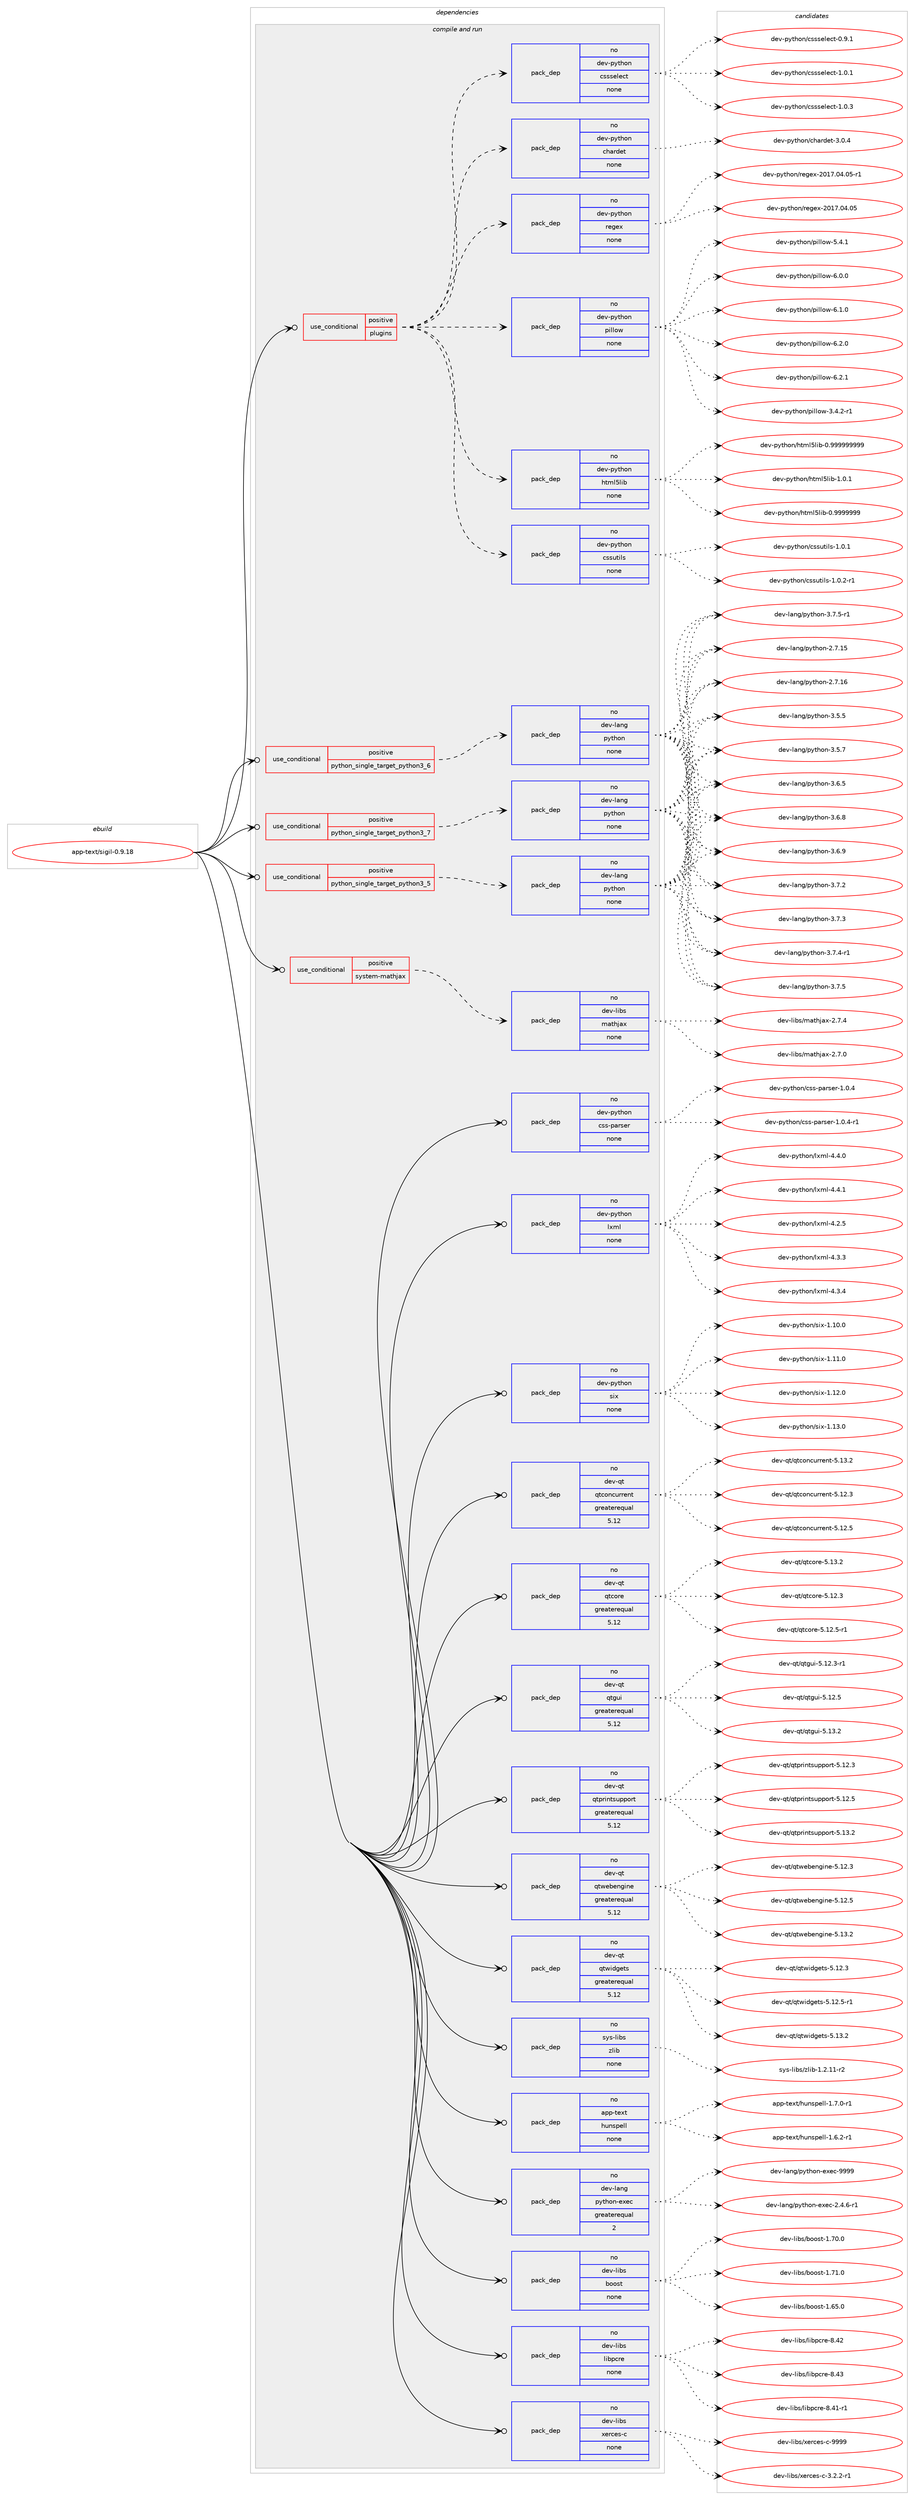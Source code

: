 digraph prolog {

# *************
# Graph options
# *************

newrank=true;
concentrate=true;
compound=true;
graph [rankdir=LR,fontname=Helvetica,fontsize=10,ranksep=1.5];#, ranksep=2.5, nodesep=0.2];
edge  [arrowhead=vee];
node  [fontname=Helvetica,fontsize=10];

# **********
# The ebuild
# **********

subgraph cluster_leftcol {
color=gray;
rank=same;
label=<<i>ebuild</i>>;
id [label="app-text/sigil-0.9.18", color=red, width=4, href="../app-text/sigil-0.9.18.svg"];
}

# ****************
# The dependencies
# ****************

subgraph cluster_midcol {
color=gray;
label=<<i>dependencies</i>>;
subgraph cluster_compile {
fillcolor="#eeeeee";
style=filled;
label=<<i>compile</i>>;
}
subgraph cluster_compileandrun {
fillcolor="#eeeeee";
style=filled;
label=<<i>compile and run</i>>;
subgraph cond121888 {
dependency512010 [label=<<TABLE BORDER="0" CELLBORDER="1" CELLSPACING="0" CELLPADDING="4"><TR><TD ROWSPAN="3" CELLPADDING="10">use_conditional</TD></TR><TR><TD>positive</TD></TR><TR><TD>plugins</TD></TR></TABLE>>, shape=none, color=red];
subgraph pack380848 {
dependency512011 [label=<<TABLE BORDER="0" CELLBORDER="1" CELLSPACING="0" CELLPADDING="4" WIDTH="220"><TR><TD ROWSPAN="6" CELLPADDING="30">pack_dep</TD></TR><TR><TD WIDTH="110">no</TD></TR><TR><TD>dev-python</TD></TR><TR><TD>chardet</TD></TR><TR><TD>none</TD></TR><TR><TD></TD></TR></TABLE>>, shape=none, color=blue];
}
dependency512010:e -> dependency512011:w [weight=20,style="dashed",arrowhead="vee"];
subgraph pack380849 {
dependency512012 [label=<<TABLE BORDER="0" CELLBORDER="1" CELLSPACING="0" CELLPADDING="4" WIDTH="220"><TR><TD ROWSPAN="6" CELLPADDING="30">pack_dep</TD></TR><TR><TD WIDTH="110">no</TD></TR><TR><TD>dev-python</TD></TR><TR><TD>cssselect</TD></TR><TR><TD>none</TD></TR><TR><TD></TD></TR></TABLE>>, shape=none, color=blue];
}
dependency512010:e -> dependency512012:w [weight=20,style="dashed",arrowhead="vee"];
subgraph pack380850 {
dependency512013 [label=<<TABLE BORDER="0" CELLBORDER="1" CELLSPACING="0" CELLPADDING="4" WIDTH="220"><TR><TD ROWSPAN="6" CELLPADDING="30">pack_dep</TD></TR><TR><TD WIDTH="110">no</TD></TR><TR><TD>dev-python</TD></TR><TR><TD>cssutils</TD></TR><TR><TD>none</TD></TR><TR><TD></TD></TR></TABLE>>, shape=none, color=blue];
}
dependency512010:e -> dependency512013:w [weight=20,style="dashed",arrowhead="vee"];
subgraph pack380851 {
dependency512014 [label=<<TABLE BORDER="0" CELLBORDER="1" CELLSPACING="0" CELLPADDING="4" WIDTH="220"><TR><TD ROWSPAN="6" CELLPADDING="30">pack_dep</TD></TR><TR><TD WIDTH="110">no</TD></TR><TR><TD>dev-python</TD></TR><TR><TD>html5lib</TD></TR><TR><TD>none</TD></TR><TR><TD></TD></TR></TABLE>>, shape=none, color=blue];
}
dependency512010:e -> dependency512014:w [weight=20,style="dashed",arrowhead="vee"];
subgraph pack380852 {
dependency512015 [label=<<TABLE BORDER="0" CELLBORDER="1" CELLSPACING="0" CELLPADDING="4" WIDTH="220"><TR><TD ROWSPAN="6" CELLPADDING="30">pack_dep</TD></TR><TR><TD WIDTH="110">no</TD></TR><TR><TD>dev-python</TD></TR><TR><TD>pillow</TD></TR><TR><TD>none</TD></TR><TR><TD></TD></TR></TABLE>>, shape=none, color=blue];
}
dependency512010:e -> dependency512015:w [weight=20,style="dashed",arrowhead="vee"];
subgraph pack380853 {
dependency512016 [label=<<TABLE BORDER="0" CELLBORDER="1" CELLSPACING="0" CELLPADDING="4" WIDTH="220"><TR><TD ROWSPAN="6" CELLPADDING="30">pack_dep</TD></TR><TR><TD WIDTH="110">no</TD></TR><TR><TD>dev-python</TD></TR><TR><TD>regex</TD></TR><TR><TD>none</TD></TR><TR><TD></TD></TR></TABLE>>, shape=none, color=blue];
}
dependency512010:e -> dependency512016:w [weight=20,style="dashed",arrowhead="vee"];
}
id:e -> dependency512010:w [weight=20,style="solid",arrowhead="odotvee"];
subgraph cond121889 {
dependency512017 [label=<<TABLE BORDER="0" CELLBORDER="1" CELLSPACING="0" CELLPADDING="4"><TR><TD ROWSPAN="3" CELLPADDING="10">use_conditional</TD></TR><TR><TD>positive</TD></TR><TR><TD>python_single_target_python3_5</TD></TR></TABLE>>, shape=none, color=red];
subgraph pack380854 {
dependency512018 [label=<<TABLE BORDER="0" CELLBORDER="1" CELLSPACING="0" CELLPADDING="4" WIDTH="220"><TR><TD ROWSPAN="6" CELLPADDING="30">pack_dep</TD></TR><TR><TD WIDTH="110">no</TD></TR><TR><TD>dev-lang</TD></TR><TR><TD>python</TD></TR><TR><TD>none</TD></TR><TR><TD></TD></TR></TABLE>>, shape=none, color=blue];
}
dependency512017:e -> dependency512018:w [weight=20,style="dashed",arrowhead="vee"];
}
id:e -> dependency512017:w [weight=20,style="solid",arrowhead="odotvee"];
subgraph cond121890 {
dependency512019 [label=<<TABLE BORDER="0" CELLBORDER="1" CELLSPACING="0" CELLPADDING="4"><TR><TD ROWSPAN="3" CELLPADDING="10">use_conditional</TD></TR><TR><TD>positive</TD></TR><TR><TD>python_single_target_python3_6</TD></TR></TABLE>>, shape=none, color=red];
subgraph pack380855 {
dependency512020 [label=<<TABLE BORDER="0" CELLBORDER="1" CELLSPACING="0" CELLPADDING="4" WIDTH="220"><TR><TD ROWSPAN="6" CELLPADDING="30">pack_dep</TD></TR><TR><TD WIDTH="110">no</TD></TR><TR><TD>dev-lang</TD></TR><TR><TD>python</TD></TR><TR><TD>none</TD></TR><TR><TD></TD></TR></TABLE>>, shape=none, color=blue];
}
dependency512019:e -> dependency512020:w [weight=20,style="dashed",arrowhead="vee"];
}
id:e -> dependency512019:w [weight=20,style="solid",arrowhead="odotvee"];
subgraph cond121891 {
dependency512021 [label=<<TABLE BORDER="0" CELLBORDER="1" CELLSPACING="0" CELLPADDING="4"><TR><TD ROWSPAN="3" CELLPADDING="10">use_conditional</TD></TR><TR><TD>positive</TD></TR><TR><TD>python_single_target_python3_7</TD></TR></TABLE>>, shape=none, color=red];
subgraph pack380856 {
dependency512022 [label=<<TABLE BORDER="0" CELLBORDER="1" CELLSPACING="0" CELLPADDING="4" WIDTH="220"><TR><TD ROWSPAN="6" CELLPADDING="30">pack_dep</TD></TR><TR><TD WIDTH="110">no</TD></TR><TR><TD>dev-lang</TD></TR><TR><TD>python</TD></TR><TR><TD>none</TD></TR><TR><TD></TD></TR></TABLE>>, shape=none, color=blue];
}
dependency512021:e -> dependency512022:w [weight=20,style="dashed",arrowhead="vee"];
}
id:e -> dependency512021:w [weight=20,style="solid",arrowhead="odotvee"];
subgraph cond121892 {
dependency512023 [label=<<TABLE BORDER="0" CELLBORDER="1" CELLSPACING="0" CELLPADDING="4"><TR><TD ROWSPAN="3" CELLPADDING="10">use_conditional</TD></TR><TR><TD>positive</TD></TR><TR><TD>system-mathjax</TD></TR></TABLE>>, shape=none, color=red];
subgraph pack380857 {
dependency512024 [label=<<TABLE BORDER="0" CELLBORDER="1" CELLSPACING="0" CELLPADDING="4" WIDTH="220"><TR><TD ROWSPAN="6" CELLPADDING="30">pack_dep</TD></TR><TR><TD WIDTH="110">no</TD></TR><TR><TD>dev-libs</TD></TR><TR><TD>mathjax</TD></TR><TR><TD>none</TD></TR><TR><TD></TD></TR></TABLE>>, shape=none, color=blue];
}
dependency512023:e -> dependency512024:w [weight=20,style="dashed",arrowhead="vee"];
}
id:e -> dependency512023:w [weight=20,style="solid",arrowhead="odotvee"];
subgraph pack380858 {
dependency512025 [label=<<TABLE BORDER="0" CELLBORDER="1" CELLSPACING="0" CELLPADDING="4" WIDTH="220"><TR><TD ROWSPAN="6" CELLPADDING="30">pack_dep</TD></TR><TR><TD WIDTH="110">no</TD></TR><TR><TD>app-text</TD></TR><TR><TD>hunspell</TD></TR><TR><TD>none</TD></TR><TR><TD></TD></TR></TABLE>>, shape=none, color=blue];
}
id:e -> dependency512025:w [weight=20,style="solid",arrowhead="odotvee"];
subgraph pack380859 {
dependency512026 [label=<<TABLE BORDER="0" CELLBORDER="1" CELLSPACING="0" CELLPADDING="4" WIDTH="220"><TR><TD ROWSPAN="6" CELLPADDING="30">pack_dep</TD></TR><TR><TD WIDTH="110">no</TD></TR><TR><TD>dev-lang</TD></TR><TR><TD>python-exec</TD></TR><TR><TD>greaterequal</TD></TR><TR><TD>2</TD></TR></TABLE>>, shape=none, color=blue];
}
id:e -> dependency512026:w [weight=20,style="solid",arrowhead="odotvee"];
subgraph pack380860 {
dependency512027 [label=<<TABLE BORDER="0" CELLBORDER="1" CELLSPACING="0" CELLPADDING="4" WIDTH="220"><TR><TD ROWSPAN="6" CELLPADDING="30">pack_dep</TD></TR><TR><TD WIDTH="110">no</TD></TR><TR><TD>dev-libs</TD></TR><TR><TD>boost</TD></TR><TR><TD>none</TD></TR><TR><TD></TD></TR></TABLE>>, shape=none, color=blue];
}
id:e -> dependency512027:w [weight=20,style="solid",arrowhead="odotvee"];
subgraph pack380861 {
dependency512028 [label=<<TABLE BORDER="0" CELLBORDER="1" CELLSPACING="0" CELLPADDING="4" WIDTH="220"><TR><TD ROWSPAN="6" CELLPADDING="30">pack_dep</TD></TR><TR><TD WIDTH="110">no</TD></TR><TR><TD>dev-libs</TD></TR><TR><TD>libpcre</TD></TR><TR><TD>none</TD></TR><TR><TD></TD></TR></TABLE>>, shape=none, color=blue];
}
id:e -> dependency512028:w [weight=20,style="solid",arrowhead="odotvee"];
subgraph pack380862 {
dependency512029 [label=<<TABLE BORDER="0" CELLBORDER="1" CELLSPACING="0" CELLPADDING="4" WIDTH="220"><TR><TD ROWSPAN="6" CELLPADDING="30">pack_dep</TD></TR><TR><TD WIDTH="110">no</TD></TR><TR><TD>dev-libs</TD></TR><TR><TD>xerces-c</TD></TR><TR><TD>none</TD></TR><TR><TD></TD></TR></TABLE>>, shape=none, color=blue];
}
id:e -> dependency512029:w [weight=20,style="solid",arrowhead="odotvee"];
subgraph pack380863 {
dependency512030 [label=<<TABLE BORDER="0" CELLBORDER="1" CELLSPACING="0" CELLPADDING="4" WIDTH="220"><TR><TD ROWSPAN="6" CELLPADDING="30">pack_dep</TD></TR><TR><TD WIDTH="110">no</TD></TR><TR><TD>dev-python</TD></TR><TR><TD>css-parser</TD></TR><TR><TD>none</TD></TR><TR><TD></TD></TR></TABLE>>, shape=none, color=blue];
}
id:e -> dependency512030:w [weight=20,style="solid",arrowhead="odotvee"];
subgraph pack380864 {
dependency512031 [label=<<TABLE BORDER="0" CELLBORDER="1" CELLSPACING="0" CELLPADDING="4" WIDTH="220"><TR><TD ROWSPAN="6" CELLPADDING="30">pack_dep</TD></TR><TR><TD WIDTH="110">no</TD></TR><TR><TD>dev-python</TD></TR><TR><TD>lxml</TD></TR><TR><TD>none</TD></TR><TR><TD></TD></TR></TABLE>>, shape=none, color=blue];
}
id:e -> dependency512031:w [weight=20,style="solid",arrowhead="odotvee"];
subgraph pack380865 {
dependency512032 [label=<<TABLE BORDER="0" CELLBORDER="1" CELLSPACING="0" CELLPADDING="4" WIDTH="220"><TR><TD ROWSPAN="6" CELLPADDING="30">pack_dep</TD></TR><TR><TD WIDTH="110">no</TD></TR><TR><TD>dev-python</TD></TR><TR><TD>six</TD></TR><TR><TD>none</TD></TR><TR><TD></TD></TR></TABLE>>, shape=none, color=blue];
}
id:e -> dependency512032:w [weight=20,style="solid",arrowhead="odotvee"];
subgraph pack380866 {
dependency512033 [label=<<TABLE BORDER="0" CELLBORDER="1" CELLSPACING="0" CELLPADDING="4" WIDTH="220"><TR><TD ROWSPAN="6" CELLPADDING="30">pack_dep</TD></TR><TR><TD WIDTH="110">no</TD></TR><TR><TD>dev-qt</TD></TR><TR><TD>qtconcurrent</TD></TR><TR><TD>greaterequal</TD></TR><TR><TD>5.12</TD></TR></TABLE>>, shape=none, color=blue];
}
id:e -> dependency512033:w [weight=20,style="solid",arrowhead="odotvee"];
subgraph pack380867 {
dependency512034 [label=<<TABLE BORDER="0" CELLBORDER="1" CELLSPACING="0" CELLPADDING="4" WIDTH="220"><TR><TD ROWSPAN="6" CELLPADDING="30">pack_dep</TD></TR><TR><TD WIDTH="110">no</TD></TR><TR><TD>dev-qt</TD></TR><TR><TD>qtcore</TD></TR><TR><TD>greaterequal</TD></TR><TR><TD>5.12</TD></TR></TABLE>>, shape=none, color=blue];
}
id:e -> dependency512034:w [weight=20,style="solid",arrowhead="odotvee"];
subgraph pack380868 {
dependency512035 [label=<<TABLE BORDER="0" CELLBORDER="1" CELLSPACING="0" CELLPADDING="4" WIDTH="220"><TR><TD ROWSPAN="6" CELLPADDING="30">pack_dep</TD></TR><TR><TD WIDTH="110">no</TD></TR><TR><TD>dev-qt</TD></TR><TR><TD>qtgui</TD></TR><TR><TD>greaterequal</TD></TR><TR><TD>5.12</TD></TR></TABLE>>, shape=none, color=blue];
}
id:e -> dependency512035:w [weight=20,style="solid",arrowhead="odotvee"];
subgraph pack380869 {
dependency512036 [label=<<TABLE BORDER="0" CELLBORDER="1" CELLSPACING="0" CELLPADDING="4" WIDTH="220"><TR><TD ROWSPAN="6" CELLPADDING="30">pack_dep</TD></TR><TR><TD WIDTH="110">no</TD></TR><TR><TD>dev-qt</TD></TR><TR><TD>qtprintsupport</TD></TR><TR><TD>greaterequal</TD></TR><TR><TD>5.12</TD></TR></TABLE>>, shape=none, color=blue];
}
id:e -> dependency512036:w [weight=20,style="solid",arrowhead="odotvee"];
subgraph pack380870 {
dependency512037 [label=<<TABLE BORDER="0" CELLBORDER="1" CELLSPACING="0" CELLPADDING="4" WIDTH="220"><TR><TD ROWSPAN="6" CELLPADDING="30">pack_dep</TD></TR><TR><TD WIDTH="110">no</TD></TR><TR><TD>dev-qt</TD></TR><TR><TD>qtwebengine</TD></TR><TR><TD>greaterequal</TD></TR><TR><TD>5.12</TD></TR></TABLE>>, shape=none, color=blue];
}
id:e -> dependency512037:w [weight=20,style="solid",arrowhead="odotvee"];
subgraph pack380871 {
dependency512038 [label=<<TABLE BORDER="0" CELLBORDER="1" CELLSPACING="0" CELLPADDING="4" WIDTH="220"><TR><TD ROWSPAN="6" CELLPADDING="30">pack_dep</TD></TR><TR><TD WIDTH="110">no</TD></TR><TR><TD>dev-qt</TD></TR><TR><TD>qtwidgets</TD></TR><TR><TD>greaterequal</TD></TR><TR><TD>5.12</TD></TR></TABLE>>, shape=none, color=blue];
}
id:e -> dependency512038:w [weight=20,style="solid",arrowhead="odotvee"];
subgraph pack380872 {
dependency512039 [label=<<TABLE BORDER="0" CELLBORDER="1" CELLSPACING="0" CELLPADDING="4" WIDTH="220"><TR><TD ROWSPAN="6" CELLPADDING="30">pack_dep</TD></TR><TR><TD WIDTH="110">no</TD></TR><TR><TD>sys-libs</TD></TR><TR><TD>zlib</TD></TR><TR><TD>none</TD></TR><TR><TD></TD></TR></TABLE>>, shape=none, color=blue];
}
id:e -> dependency512039:w [weight=20,style="solid",arrowhead="odotvee"];
}
subgraph cluster_run {
fillcolor="#eeeeee";
style=filled;
label=<<i>run</i>>;
}
}

# **************
# The candidates
# **************

subgraph cluster_choices {
rank=same;
color=gray;
label=<<i>candidates</i>>;

subgraph choice380848 {
color=black;
nodesep=1;
choice10010111845112121116104111110479910497114100101116455146484652 [label="dev-python/chardet-3.0.4", color=red, width=4,href="../dev-python/chardet-3.0.4.svg"];
dependency512011:e -> choice10010111845112121116104111110479910497114100101116455146484652:w [style=dotted,weight="100"];
}
subgraph choice380849 {
color=black;
nodesep=1;
choice10010111845112121116104111110479911511511510110810199116454846574649 [label="dev-python/cssselect-0.9.1", color=red, width=4,href="../dev-python/cssselect-0.9.1.svg"];
choice10010111845112121116104111110479911511511510110810199116454946484649 [label="dev-python/cssselect-1.0.1", color=red, width=4,href="../dev-python/cssselect-1.0.1.svg"];
choice10010111845112121116104111110479911511511510110810199116454946484651 [label="dev-python/cssselect-1.0.3", color=red, width=4,href="../dev-python/cssselect-1.0.3.svg"];
dependency512012:e -> choice10010111845112121116104111110479911511511510110810199116454846574649:w [style=dotted,weight="100"];
dependency512012:e -> choice10010111845112121116104111110479911511511510110810199116454946484649:w [style=dotted,weight="100"];
dependency512012:e -> choice10010111845112121116104111110479911511511510110810199116454946484651:w [style=dotted,weight="100"];
}
subgraph choice380850 {
color=black;
nodesep=1;
choice100101118451121211161041111104799115115117116105108115454946484649 [label="dev-python/cssutils-1.0.1", color=red, width=4,href="../dev-python/cssutils-1.0.1.svg"];
choice1001011184511212111610411111047991151151171161051081154549464846504511449 [label="dev-python/cssutils-1.0.2-r1", color=red, width=4,href="../dev-python/cssutils-1.0.2-r1.svg"];
dependency512013:e -> choice100101118451121211161041111104799115115117116105108115454946484649:w [style=dotted,weight="100"];
dependency512013:e -> choice1001011184511212111610411111047991151151171161051081154549464846504511449:w [style=dotted,weight="100"];
}
subgraph choice380851 {
color=black;
nodesep=1;
choice1001011184511212111610411111047104116109108531081059845484657575757575757 [label="dev-python/html5lib-0.9999999", color=red, width=4,href="../dev-python/html5lib-0.9999999.svg"];
choice10010111845112121116104111110471041161091085310810598454846575757575757575757 [label="dev-python/html5lib-0.999999999", color=red, width=4,href="../dev-python/html5lib-0.999999999.svg"];
choice10010111845112121116104111110471041161091085310810598454946484649 [label="dev-python/html5lib-1.0.1", color=red, width=4,href="../dev-python/html5lib-1.0.1.svg"];
dependency512014:e -> choice1001011184511212111610411111047104116109108531081059845484657575757575757:w [style=dotted,weight="100"];
dependency512014:e -> choice10010111845112121116104111110471041161091085310810598454846575757575757575757:w [style=dotted,weight="100"];
dependency512014:e -> choice10010111845112121116104111110471041161091085310810598454946484649:w [style=dotted,weight="100"];
}
subgraph choice380852 {
color=black;
nodesep=1;
choice10010111845112121116104111110471121051081081111194551465246504511449 [label="dev-python/pillow-3.4.2-r1", color=red, width=4,href="../dev-python/pillow-3.4.2-r1.svg"];
choice1001011184511212111610411111047112105108108111119455346524649 [label="dev-python/pillow-5.4.1", color=red, width=4,href="../dev-python/pillow-5.4.1.svg"];
choice1001011184511212111610411111047112105108108111119455446484648 [label="dev-python/pillow-6.0.0", color=red, width=4,href="../dev-python/pillow-6.0.0.svg"];
choice1001011184511212111610411111047112105108108111119455446494648 [label="dev-python/pillow-6.1.0", color=red, width=4,href="../dev-python/pillow-6.1.0.svg"];
choice1001011184511212111610411111047112105108108111119455446504648 [label="dev-python/pillow-6.2.0", color=red, width=4,href="../dev-python/pillow-6.2.0.svg"];
choice1001011184511212111610411111047112105108108111119455446504649 [label="dev-python/pillow-6.2.1", color=red, width=4,href="../dev-python/pillow-6.2.1.svg"];
dependency512015:e -> choice10010111845112121116104111110471121051081081111194551465246504511449:w [style=dotted,weight="100"];
dependency512015:e -> choice1001011184511212111610411111047112105108108111119455346524649:w [style=dotted,weight="100"];
dependency512015:e -> choice1001011184511212111610411111047112105108108111119455446484648:w [style=dotted,weight="100"];
dependency512015:e -> choice1001011184511212111610411111047112105108108111119455446494648:w [style=dotted,weight="100"];
dependency512015:e -> choice1001011184511212111610411111047112105108108111119455446504648:w [style=dotted,weight="100"];
dependency512015:e -> choice1001011184511212111610411111047112105108108111119455446504649:w [style=dotted,weight="100"];
}
subgraph choice380853 {
color=black;
nodesep=1;
choice10010111845112121116104111110471141011031011204550484955464852464853 [label="dev-python/regex-2017.04.05", color=red, width=4,href="../dev-python/regex-2017.04.05.svg"];
choice100101118451121211161041111104711410110310112045504849554648524648534511449 [label="dev-python/regex-2017.04.05-r1", color=red, width=4,href="../dev-python/regex-2017.04.05-r1.svg"];
dependency512016:e -> choice10010111845112121116104111110471141011031011204550484955464852464853:w [style=dotted,weight="100"];
dependency512016:e -> choice100101118451121211161041111104711410110310112045504849554648524648534511449:w [style=dotted,weight="100"];
}
subgraph choice380854 {
color=black;
nodesep=1;
choice10010111845108971101034711212111610411111045504655464953 [label="dev-lang/python-2.7.15", color=red, width=4,href="../dev-lang/python-2.7.15.svg"];
choice10010111845108971101034711212111610411111045504655464954 [label="dev-lang/python-2.7.16", color=red, width=4,href="../dev-lang/python-2.7.16.svg"];
choice100101118451089711010347112121116104111110455146534653 [label="dev-lang/python-3.5.5", color=red, width=4,href="../dev-lang/python-3.5.5.svg"];
choice100101118451089711010347112121116104111110455146534655 [label="dev-lang/python-3.5.7", color=red, width=4,href="../dev-lang/python-3.5.7.svg"];
choice100101118451089711010347112121116104111110455146544653 [label="dev-lang/python-3.6.5", color=red, width=4,href="../dev-lang/python-3.6.5.svg"];
choice100101118451089711010347112121116104111110455146544656 [label="dev-lang/python-3.6.8", color=red, width=4,href="../dev-lang/python-3.6.8.svg"];
choice100101118451089711010347112121116104111110455146544657 [label="dev-lang/python-3.6.9", color=red, width=4,href="../dev-lang/python-3.6.9.svg"];
choice100101118451089711010347112121116104111110455146554650 [label="dev-lang/python-3.7.2", color=red, width=4,href="../dev-lang/python-3.7.2.svg"];
choice100101118451089711010347112121116104111110455146554651 [label="dev-lang/python-3.7.3", color=red, width=4,href="../dev-lang/python-3.7.3.svg"];
choice1001011184510897110103471121211161041111104551465546524511449 [label="dev-lang/python-3.7.4-r1", color=red, width=4,href="../dev-lang/python-3.7.4-r1.svg"];
choice100101118451089711010347112121116104111110455146554653 [label="dev-lang/python-3.7.5", color=red, width=4,href="../dev-lang/python-3.7.5.svg"];
choice1001011184510897110103471121211161041111104551465546534511449 [label="dev-lang/python-3.7.5-r1", color=red, width=4,href="../dev-lang/python-3.7.5-r1.svg"];
dependency512018:e -> choice10010111845108971101034711212111610411111045504655464953:w [style=dotted,weight="100"];
dependency512018:e -> choice10010111845108971101034711212111610411111045504655464954:w [style=dotted,weight="100"];
dependency512018:e -> choice100101118451089711010347112121116104111110455146534653:w [style=dotted,weight="100"];
dependency512018:e -> choice100101118451089711010347112121116104111110455146534655:w [style=dotted,weight="100"];
dependency512018:e -> choice100101118451089711010347112121116104111110455146544653:w [style=dotted,weight="100"];
dependency512018:e -> choice100101118451089711010347112121116104111110455146544656:w [style=dotted,weight="100"];
dependency512018:e -> choice100101118451089711010347112121116104111110455146544657:w [style=dotted,weight="100"];
dependency512018:e -> choice100101118451089711010347112121116104111110455146554650:w [style=dotted,weight="100"];
dependency512018:e -> choice100101118451089711010347112121116104111110455146554651:w [style=dotted,weight="100"];
dependency512018:e -> choice1001011184510897110103471121211161041111104551465546524511449:w [style=dotted,weight="100"];
dependency512018:e -> choice100101118451089711010347112121116104111110455146554653:w [style=dotted,weight="100"];
dependency512018:e -> choice1001011184510897110103471121211161041111104551465546534511449:w [style=dotted,weight="100"];
}
subgraph choice380855 {
color=black;
nodesep=1;
choice10010111845108971101034711212111610411111045504655464953 [label="dev-lang/python-2.7.15", color=red, width=4,href="../dev-lang/python-2.7.15.svg"];
choice10010111845108971101034711212111610411111045504655464954 [label="dev-lang/python-2.7.16", color=red, width=4,href="../dev-lang/python-2.7.16.svg"];
choice100101118451089711010347112121116104111110455146534653 [label="dev-lang/python-3.5.5", color=red, width=4,href="../dev-lang/python-3.5.5.svg"];
choice100101118451089711010347112121116104111110455146534655 [label="dev-lang/python-3.5.7", color=red, width=4,href="../dev-lang/python-3.5.7.svg"];
choice100101118451089711010347112121116104111110455146544653 [label="dev-lang/python-3.6.5", color=red, width=4,href="../dev-lang/python-3.6.5.svg"];
choice100101118451089711010347112121116104111110455146544656 [label="dev-lang/python-3.6.8", color=red, width=4,href="../dev-lang/python-3.6.8.svg"];
choice100101118451089711010347112121116104111110455146544657 [label="dev-lang/python-3.6.9", color=red, width=4,href="../dev-lang/python-3.6.9.svg"];
choice100101118451089711010347112121116104111110455146554650 [label="dev-lang/python-3.7.2", color=red, width=4,href="../dev-lang/python-3.7.2.svg"];
choice100101118451089711010347112121116104111110455146554651 [label="dev-lang/python-3.7.3", color=red, width=4,href="../dev-lang/python-3.7.3.svg"];
choice1001011184510897110103471121211161041111104551465546524511449 [label="dev-lang/python-3.7.4-r1", color=red, width=4,href="../dev-lang/python-3.7.4-r1.svg"];
choice100101118451089711010347112121116104111110455146554653 [label="dev-lang/python-3.7.5", color=red, width=4,href="../dev-lang/python-3.7.5.svg"];
choice1001011184510897110103471121211161041111104551465546534511449 [label="dev-lang/python-3.7.5-r1", color=red, width=4,href="../dev-lang/python-3.7.5-r1.svg"];
dependency512020:e -> choice10010111845108971101034711212111610411111045504655464953:w [style=dotted,weight="100"];
dependency512020:e -> choice10010111845108971101034711212111610411111045504655464954:w [style=dotted,weight="100"];
dependency512020:e -> choice100101118451089711010347112121116104111110455146534653:w [style=dotted,weight="100"];
dependency512020:e -> choice100101118451089711010347112121116104111110455146534655:w [style=dotted,weight="100"];
dependency512020:e -> choice100101118451089711010347112121116104111110455146544653:w [style=dotted,weight="100"];
dependency512020:e -> choice100101118451089711010347112121116104111110455146544656:w [style=dotted,weight="100"];
dependency512020:e -> choice100101118451089711010347112121116104111110455146544657:w [style=dotted,weight="100"];
dependency512020:e -> choice100101118451089711010347112121116104111110455146554650:w [style=dotted,weight="100"];
dependency512020:e -> choice100101118451089711010347112121116104111110455146554651:w [style=dotted,weight="100"];
dependency512020:e -> choice1001011184510897110103471121211161041111104551465546524511449:w [style=dotted,weight="100"];
dependency512020:e -> choice100101118451089711010347112121116104111110455146554653:w [style=dotted,weight="100"];
dependency512020:e -> choice1001011184510897110103471121211161041111104551465546534511449:w [style=dotted,weight="100"];
}
subgraph choice380856 {
color=black;
nodesep=1;
choice10010111845108971101034711212111610411111045504655464953 [label="dev-lang/python-2.7.15", color=red, width=4,href="../dev-lang/python-2.7.15.svg"];
choice10010111845108971101034711212111610411111045504655464954 [label="dev-lang/python-2.7.16", color=red, width=4,href="../dev-lang/python-2.7.16.svg"];
choice100101118451089711010347112121116104111110455146534653 [label="dev-lang/python-3.5.5", color=red, width=4,href="../dev-lang/python-3.5.5.svg"];
choice100101118451089711010347112121116104111110455146534655 [label="dev-lang/python-3.5.7", color=red, width=4,href="../dev-lang/python-3.5.7.svg"];
choice100101118451089711010347112121116104111110455146544653 [label="dev-lang/python-3.6.5", color=red, width=4,href="../dev-lang/python-3.6.5.svg"];
choice100101118451089711010347112121116104111110455146544656 [label="dev-lang/python-3.6.8", color=red, width=4,href="../dev-lang/python-3.6.8.svg"];
choice100101118451089711010347112121116104111110455146544657 [label="dev-lang/python-3.6.9", color=red, width=4,href="../dev-lang/python-3.6.9.svg"];
choice100101118451089711010347112121116104111110455146554650 [label="dev-lang/python-3.7.2", color=red, width=4,href="../dev-lang/python-3.7.2.svg"];
choice100101118451089711010347112121116104111110455146554651 [label="dev-lang/python-3.7.3", color=red, width=4,href="../dev-lang/python-3.7.3.svg"];
choice1001011184510897110103471121211161041111104551465546524511449 [label="dev-lang/python-3.7.4-r1", color=red, width=4,href="../dev-lang/python-3.7.4-r1.svg"];
choice100101118451089711010347112121116104111110455146554653 [label="dev-lang/python-3.7.5", color=red, width=4,href="../dev-lang/python-3.7.5.svg"];
choice1001011184510897110103471121211161041111104551465546534511449 [label="dev-lang/python-3.7.5-r1", color=red, width=4,href="../dev-lang/python-3.7.5-r1.svg"];
dependency512022:e -> choice10010111845108971101034711212111610411111045504655464953:w [style=dotted,weight="100"];
dependency512022:e -> choice10010111845108971101034711212111610411111045504655464954:w [style=dotted,weight="100"];
dependency512022:e -> choice100101118451089711010347112121116104111110455146534653:w [style=dotted,weight="100"];
dependency512022:e -> choice100101118451089711010347112121116104111110455146534655:w [style=dotted,weight="100"];
dependency512022:e -> choice100101118451089711010347112121116104111110455146544653:w [style=dotted,weight="100"];
dependency512022:e -> choice100101118451089711010347112121116104111110455146544656:w [style=dotted,weight="100"];
dependency512022:e -> choice100101118451089711010347112121116104111110455146544657:w [style=dotted,weight="100"];
dependency512022:e -> choice100101118451089711010347112121116104111110455146554650:w [style=dotted,weight="100"];
dependency512022:e -> choice100101118451089711010347112121116104111110455146554651:w [style=dotted,weight="100"];
dependency512022:e -> choice1001011184510897110103471121211161041111104551465546524511449:w [style=dotted,weight="100"];
dependency512022:e -> choice100101118451089711010347112121116104111110455146554653:w [style=dotted,weight="100"];
dependency512022:e -> choice1001011184510897110103471121211161041111104551465546534511449:w [style=dotted,weight="100"];
}
subgraph choice380857 {
color=black;
nodesep=1;
choice1001011184510810598115471099711610410697120455046554648 [label="dev-libs/mathjax-2.7.0", color=red, width=4,href="../dev-libs/mathjax-2.7.0.svg"];
choice1001011184510810598115471099711610410697120455046554652 [label="dev-libs/mathjax-2.7.4", color=red, width=4,href="../dev-libs/mathjax-2.7.4.svg"];
dependency512024:e -> choice1001011184510810598115471099711610410697120455046554648:w [style=dotted,weight="100"];
dependency512024:e -> choice1001011184510810598115471099711610410697120455046554652:w [style=dotted,weight="100"];
}
subgraph choice380858 {
color=black;
nodesep=1;
choice9711211245116101120116471041171101151121011081084549465446504511449 [label="app-text/hunspell-1.6.2-r1", color=red, width=4,href="../app-text/hunspell-1.6.2-r1.svg"];
choice9711211245116101120116471041171101151121011081084549465546484511449 [label="app-text/hunspell-1.7.0-r1", color=red, width=4,href="../app-text/hunspell-1.7.0-r1.svg"];
dependency512025:e -> choice9711211245116101120116471041171101151121011081084549465446504511449:w [style=dotted,weight="100"];
dependency512025:e -> choice9711211245116101120116471041171101151121011081084549465546484511449:w [style=dotted,weight="100"];
}
subgraph choice380859 {
color=black;
nodesep=1;
choice10010111845108971101034711212111610411111045101120101994550465246544511449 [label="dev-lang/python-exec-2.4.6-r1", color=red, width=4,href="../dev-lang/python-exec-2.4.6-r1.svg"];
choice10010111845108971101034711212111610411111045101120101994557575757 [label="dev-lang/python-exec-9999", color=red, width=4,href="../dev-lang/python-exec-9999.svg"];
dependency512026:e -> choice10010111845108971101034711212111610411111045101120101994550465246544511449:w [style=dotted,weight="100"];
dependency512026:e -> choice10010111845108971101034711212111610411111045101120101994557575757:w [style=dotted,weight="100"];
}
subgraph choice380860 {
color=black;
nodesep=1;
choice1001011184510810598115479811111111511645494654534648 [label="dev-libs/boost-1.65.0", color=red, width=4,href="../dev-libs/boost-1.65.0.svg"];
choice1001011184510810598115479811111111511645494655484648 [label="dev-libs/boost-1.70.0", color=red, width=4,href="../dev-libs/boost-1.70.0.svg"];
choice1001011184510810598115479811111111511645494655494648 [label="dev-libs/boost-1.71.0", color=red, width=4,href="../dev-libs/boost-1.71.0.svg"];
dependency512027:e -> choice1001011184510810598115479811111111511645494654534648:w [style=dotted,weight="100"];
dependency512027:e -> choice1001011184510810598115479811111111511645494655484648:w [style=dotted,weight="100"];
dependency512027:e -> choice1001011184510810598115479811111111511645494655494648:w [style=dotted,weight="100"];
}
subgraph choice380861 {
color=black;
nodesep=1;
choice100101118451081059811547108105981129911410145564652494511449 [label="dev-libs/libpcre-8.41-r1", color=red, width=4,href="../dev-libs/libpcre-8.41-r1.svg"];
choice10010111845108105981154710810598112991141014556465250 [label="dev-libs/libpcre-8.42", color=red, width=4,href="../dev-libs/libpcre-8.42.svg"];
choice10010111845108105981154710810598112991141014556465251 [label="dev-libs/libpcre-8.43", color=red, width=4,href="../dev-libs/libpcre-8.43.svg"];
dependency512028:e -> choice100101118451081059811547108105981129911410145564652494511449:w [style=dotted,weight="100"];
dependency512028:e -> choice10010111845108105981154710810598112991141014556465250:w [style=dotted,weight="100"];
dependency512028:e -> choice10010111845108105981154710810598112991141014556465251:w [style=dotted,weight="100"];
}
subgraph choice380862 {
color=black;
nodesep=1;
choice1001011184510810598115471201011149910111545994551465046504511449 [label="dev-libs/xerces-c-3.2.2-r1", color=red, width=4,href="../dev-libs/xerces-c-3.2.2-r1.svg"];
choice1001011184510810598115471201011149910111545994557575757 [label="dev-libs/xerces-c-9999", color=red, width=4,href="../dev-libs/xerces-c-9999.svg"];
dependency512029:e -> choice1001011184510810598115471201011149910111545994551465046504511449:w [style=dotted,weight="100"];
dependency512029:e -> choice1001011184510810598115471201011149910111545994557575757:w [style=dotted,weight="100"];
}
subgraph choice380863 {
color=black;
nodesep=1;
choice1001011184511212111610411111047991151154511297114115101114454946484652 [label="dev-python/css-parser-1.0.4", color=red, width=4,href="../dev-python/css-parser-1.0.4.svg"];
choice10010111845112121116104111110479911511545112971141151011144549464846524511449 [label="dev-python/css-parser-1.0.4-r1", color=red, width=4,href="../dev-python/css-parser-1.0.4-r1.svg"];
dependency512030:e -> choice1001011184511212111610411111047991151154511297114115101114454946484652:w [style=dotted,weight="100"];
dependency512030:e -> choice10010111845112121116104111110479911511545112971141151011144549464846524511449:w [style=dotted,weight="100"];
}
subgraph choice380864 {
color=black;
nodesep=1;
choice1001011184511212111610411111047108120109108455246504653 [label="dev-python/lxml-4.2.5", color=red, width=4,href="../dev-python/lxml-4.2.5.svg"];
choice1001011184511212111610411111047108120109108455246514651 [label="dev-python/lxml-4.3.3", color=red, width=4,href="../dev-python/lxml-4.3.3.svg"];
choice1001011184511212111610411111047108120109108455246514652 [label="dev-python/lxml-4.3.4", color=red, width=4,href="../dev-python/lxml-4.3.4.svg"];
choice1001011184511212111610411111047108120109108455246524648 [label="dev-python/lxml-4.4.0", color=red, width=4,href="../dev-python/lxml-4.4.0.svg"];
choice1001011184511212111610411111047108120109108455246524649 [label="dev-python/lxml-4.4.1", color=red, width=4,href="../dev-python/lxml-4.4.1.svg"];
dependency512031:e -> choice1001011184511212111610411111047108120109108455246504653:w [style=dotted,weight="100"];
dependency512031:e -> choice1001011184511212111610411111047108120109108455246514651:w [style=dotted,weight="100"];
dependency512031:e -> choice1001011184511212111610411111047108120109108455246514652:w [style=dotted,weight="100"];
dependency512031:e -> choice1001011184511212111610411111047108120109108455246524648:w [style=dotted,weight="100"];
dependency512031:e -> choice1001011184511212111610411111047108120109108455246524649:w [style=dotted,weight="100"];
}
subgraph choice380865 {
color=black;
nodesep=1;
choice100101118451121211161041111104711510512045494649484648 [label="dev-python/six-1.10.0", color=red, width=4,href="../dev-python/six-1.10.0.svg"];
choice100101118451121211161041111104711510512045494649494648 [label="dev-python/six-1.11.0", color=red, width=4,href="../dev-python/six-1.11.0.svg"];
choice100101118451121211161041111104711510512045494649504648 [label="dev-python/six-1.12.0", color=red, width=4,href="../dev-python/six-1.12.0.svg"];
choice100101118451121211161041111104711510512045494649514648 [label="dev-python/six-1.13.0", color=red, width=4,href="../dev-python/six-1.13.0.svg"];
dependency512032:e -> choice100101118451121211161041111104711510512045494649484648:w [style=dotted,weight="100"];
dependency512032:e -> choice100101118451121211161041111104711510512045494649494648:w [style=dotted,weight="100"];
dependency512032:e -> choice100101118451121211161041111104711510512045494649504648:w [style=dotted,weight="100"];
dependency512032:e -> choice100101118451121211161041111104711510512045494649514648:w [style=dotted,weight="100"];
}
subgraph choice380866 {
color=black;
nodesep=1;
choice1001011184511311647113116991111109911711411410111011645534649504651 [label="dev-qt/qtconcurrent-5.12.3", color=red, width=4,href="../dev-qt/qtconcurrent-5.12.3.svg"];
choice1001011184511311647113116991111109911711411410111011645534649504653 [label="dev-qt/qtconcurrent-5.12.5", color=red, width=4,href="../dev-qt/qtconcurrent-5.12.5.svg"];
choice1001011184511311647113116991111109911711411410111011645534649514650 [label="dev-qt/qtconcurrent-5.13.2", color=red, width=4,href="../dev-qt/qtconcurrent-5.13.2.svg"];
dependency512033:e -> choice1001011184511311647113116991111109911711411410111011645534649504651:w [style=dotted,weight="100"];
dependency512033:e -> choice1001011184511311647113116991111109911711411410111011645534649504653:w [style=dotted,weight="100"];
dependency512033:e -> choice1001011184511311647113116991111109911711411410111011645534649514650:w [style=dotted,weight="100"];
}
subgraph choice380867 {
color=black;
nodesep=1;
choice10010111845113116471131169911111410145534649504651 [label="dev-qt/qtcore-5.12.3", color=red, width=4,href="../dev-qt/qtcore-5.12.3.svg"];
choice100101118451131164711311699111114101455346495046534511449 [label="dev-qt/qtcore-5.12.5-r1", color=red, width=4,href="../dev-qt/qtcore-5.12.5-r1.svg"];
choice10010111845113116471131169911111410145534649514650 [label="dev-qt/qtcore-5.13.2", color=red, width=4,href="../dev-qt/qtcore-5.13.2.svg"];
dependency512034:e -> choice10010111845113116471131169911111410145534649504651:w [style=dotted,weight="100"];
dependency512034:e -> choice100101118451131164711311699111114101455346495046534511449:w [style=dotted,weight="100"];
dependency512034:e -> choice10010111845113116471131169911111410145534649514650:w [style=dotted,weight="100"];
}
subgraph choice380868 {
color=black;
nodesep=1;
choice1001011184511311647113116103117105455346495046514511449 [label="dev-qt/qtgui-5.12.3-r1", color=red, width=4,href="../dev-qt/qtgui-5.12.3-r1.svg"];
choice100101118451131164711311610311710545534649504653 [label="dev-qt/qtgui-5.12.5", color=red, width=4,href="../dev-qt/qtgui-5.12.5.svg"];
choice100101118451131164711311610311710545534649514650 [label="dev-qt/qtgui-5.13.2", color=red, width=4,href="../dev-qt/qtgui-5.13.2.svg"];
dependency512035:e -> choice1001011184511311647113116103117105455346495046514511449:w [style=dotted,weight="100"];
dependency512035:e -> choice100101118451131164711311610311710545534649504653:w [style=dotted,weight="100"];
dependency512035:e -> choice100101118451131164711311610311710545534649514650:w [style=dotted,weight="100"];
}
subgraph choice380869 {
color=black;
nodesep=1;
choice100101118451131164711311611211410511011611511711211211111411645534649504651 [label="dev-qt/qtprintsupport-5.12.3", color=red, width=4,href="../dev-qt/qtprintsupport-5.12.3.svg"];
choice100101118451131164711311611211410511011611511711211211111411645534649504653 [label="dev-qt/qtprintsupport-5.12.5", color=red, width=4,href="../dev-qt/qtprintsupport-5.12.5.svg"];
choice100101118451131164711311611211410511011611511711211211111411645534649514650 [label="dev-qt/qtprintsupport-5.13.2", color=red, width=4,href="../dev-qt/qtprintsupport-5.13.2.svg"];
dependency512036:e -> choice100101118451131164711311611211410511011611511711211211111411645534649504651:w [style=dotted,weight="100"];
dependency512036:e -> choice100101118451131164711311611211410511011611511711211211111411645534649504653:w [style=dotted,weight="100"];
dependency512036:e -> choice100101118451131164711311611211410511011611511711211211111411645534649514650:w [style=dotted,weight="100"];
}
subgraph choice380870 {
color=black;
nodesep=1;
choice10010111845113116471131161191019810111010310511010145534649504651 [label="dev-qt/qtwebengine-5.12.3", color=red, width=4,href="../dev-qt/qtwebengine-5.12.3.svg"];
choice10010111845113116471131161191019810111010310511010145534649504653 [label="dev-qt/qtwebengine-5.12.5", color=red, width=4,href="../dev-qt/qtwebengine-5.12.5.svg"];
choice10010111845113116471131161191019810111010310511010145534649514650 [label="dev-qt/qtwebengine-5.13.2", color=red, width=4,href="../dev-qt/qtwebengine-5.13.2.svg"];
dependency512037:e -> choice10010111845113116471131161191019810111010310511010145534649504651:w [style=dotted,weight="100"];
dependency512037:e -> choice10010111845113116471131161191019810111010310511010145534649504653:w [style=dotted,weight="100"];
dependency512037:e -> choice10010111845113116471131161191019810111010310511010145534649514650:w [style=dotted,weight="100"];
}
subgraph choice380871 {
color=black;
nodesep=1;
choice100101118451131164711311611910510010310111611545534649504651 [label="dev-qt/qtwidgets-5.12.3", color=red, width=4,href="../dev-qt/qtwidgets-5.12.3.svg"];
choice1001011184511311647113116119105100103101116115455346495046534511449 [label="dev-qt/qtwidgets-5.12.5-r1", color=red, width=4,href="../dev-qt/qtwidgets-5.12.5-r1.svg"];
choice100101118451131164711311611910510010310111611545534649514650 [label="dev-qt/qtwidgets-5.13.2", color=red, width=4,href="../dev-qt/qtwidgets-5.13.2.svg"];
dependency512038:e -> choice100101118451131164711311611910510010310111611545534649504651:w [style=dotted,weight="100"];
dependency512038:e -> choice1001011184511311647113116119105100103101116115455346495046534511449:w [style=dotted,weight="100"];
dependency512038:e -> choice100101118451131164711311611910510010310111611545534649514650:w [style=dotted,weight="100"];
}
subgraph choice380872 {
color=black;
nodesep=1;
choice11512111545108105981154712210810598454946504649494511450 [label="sys-libs/zlib-1.2.11-r2", color=red, width=4,href="../sys-libs/zlib-1.2.11-r2.svg"];
dependency512039:e -> choice11512111545108105981154712210810598454946504649494511450:w [style=dotted,weight="100"];
}
}

}
